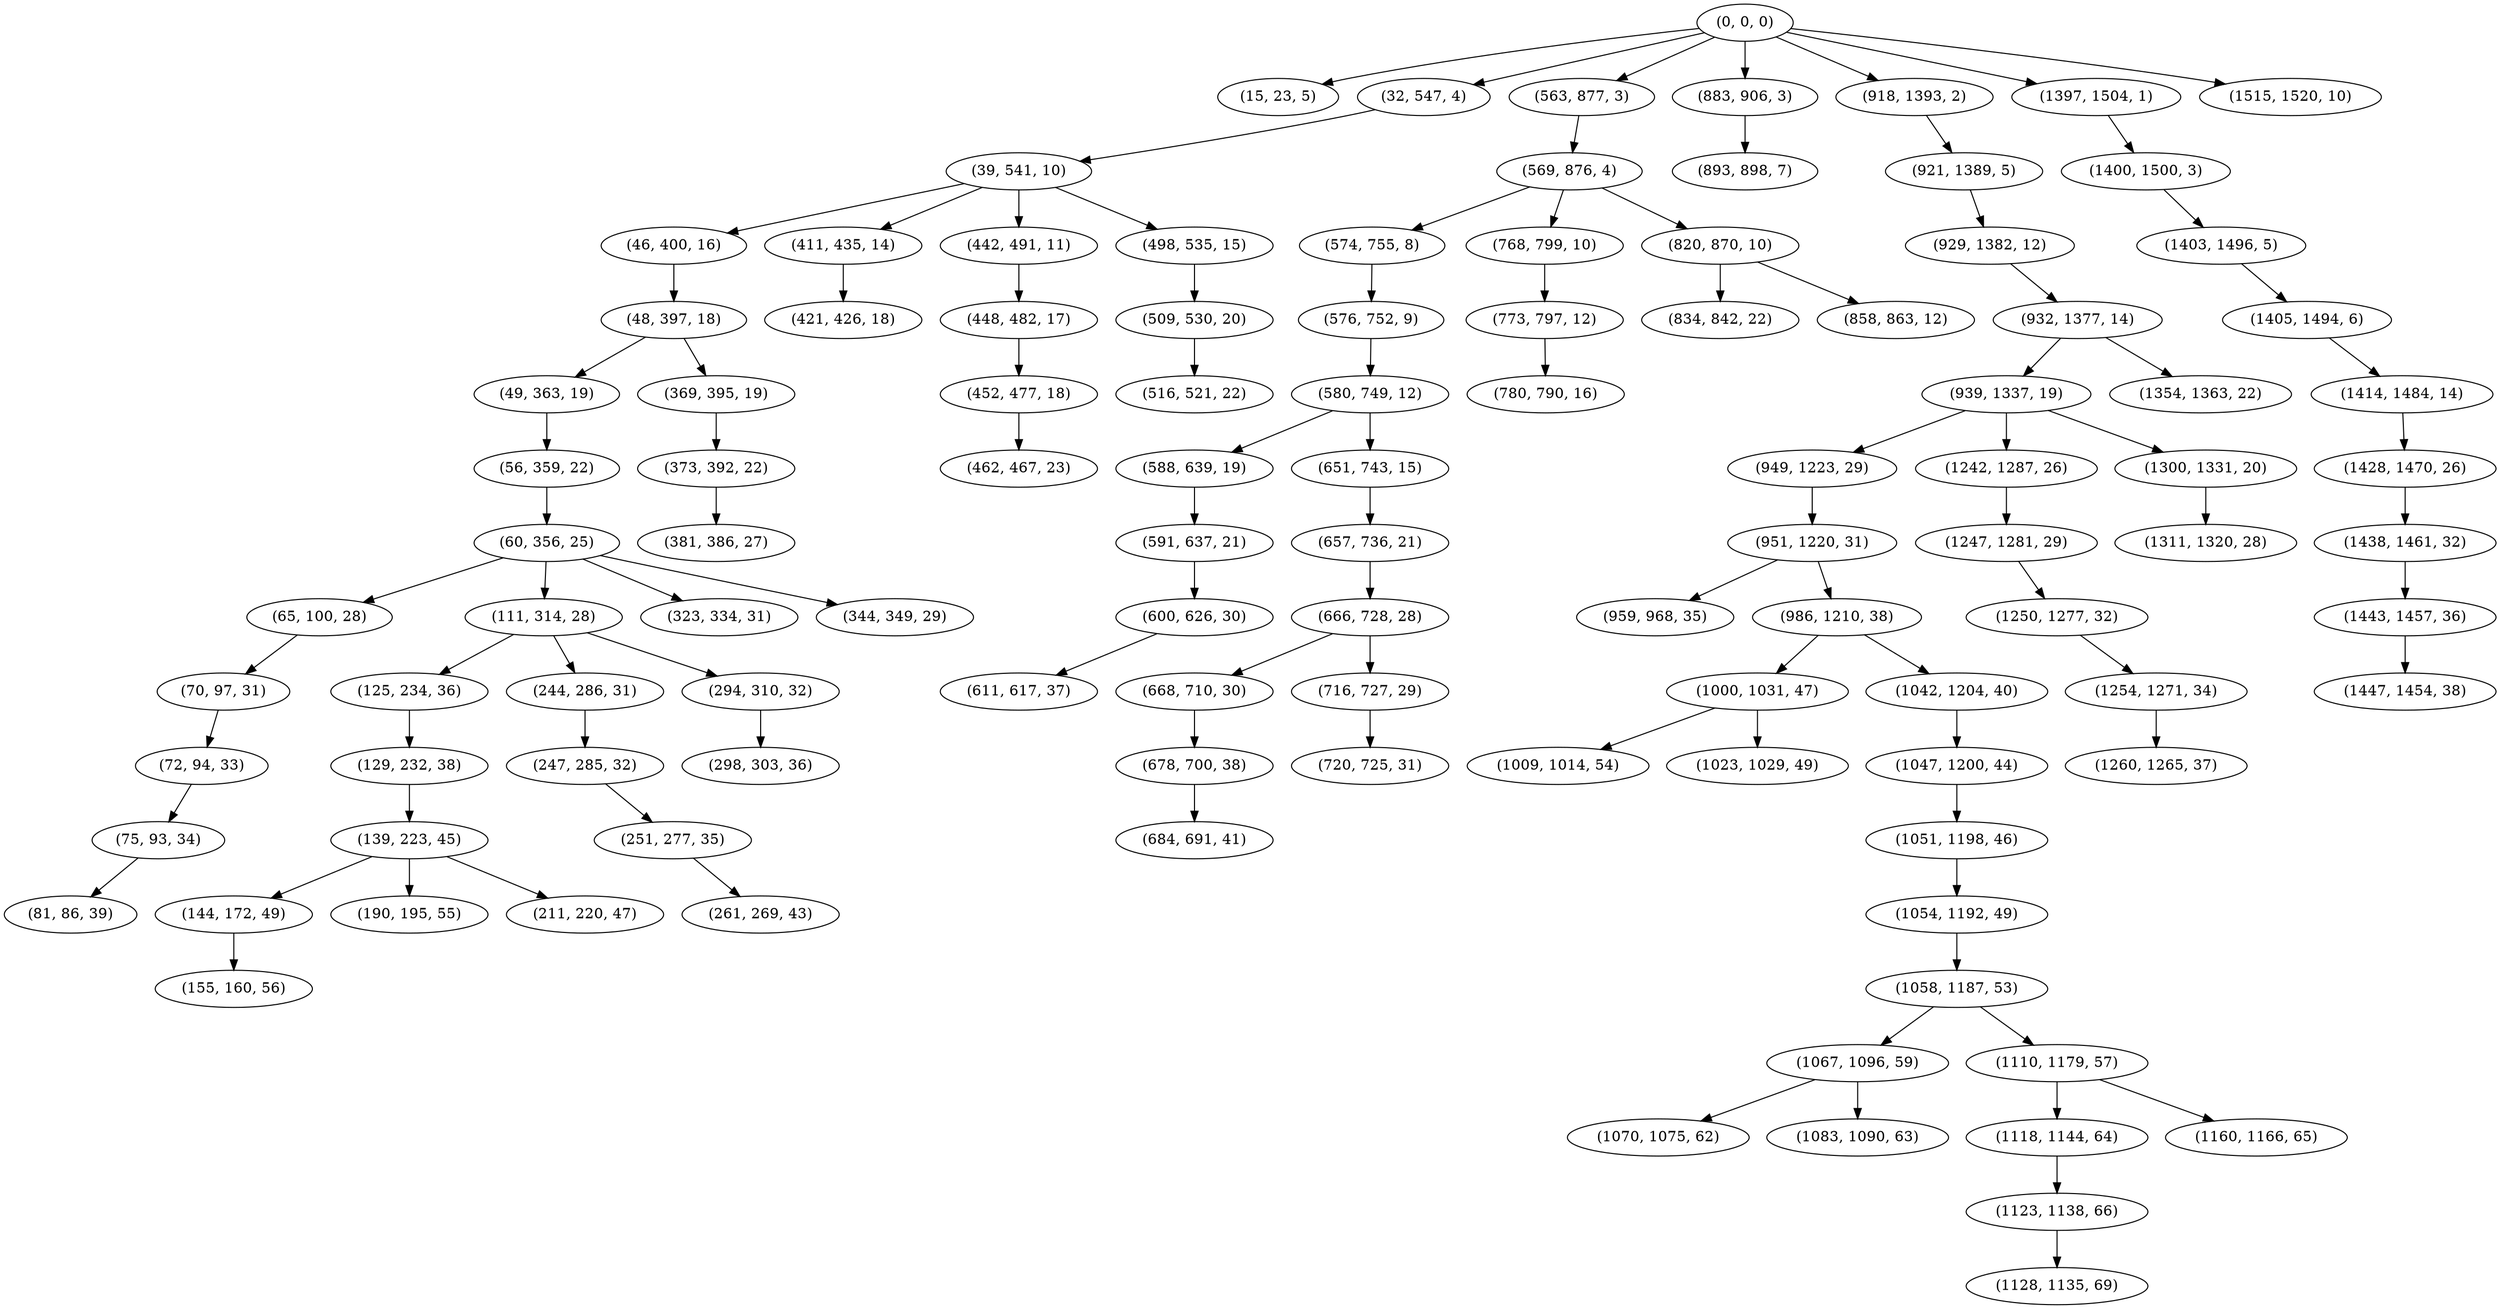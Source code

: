 digraph tree {
    "(0, 0, 0)";
    "(15, 23, 5)";
    "(32, 547, 4)";
    "(39, 541, 10)";
    "(46, 400, 16)";
    "(48, 397, 18)";
    "(49, 363, 19)";
    "(56, 359, 22)";
    "(60, 356, 25)";
    "(65, 100, 28)";
    "(70, 97, 31)";
    "(72, 94, 33)";
    "(75, 93, 34)";
    "(81, 86, 39)";
    "(111, 314, 28)";
    "(125, 234, 36)";
    "(129, 232, 38)";
    "(139, 223, 45)";
    "(144, 172, 49)";
    "(155, 160, 56)";
    "(190, 195, 55)";
    "(211, 220, 47)";
    "(244, 286, 31)";
    "(247, 285, 32)";
    "(251, 277, 35)";
    "(261, 269, 43)";
    "(294, 310, 32)";
    "(298, 303, 36)";
    "(323, 334, 31)";
    "(344, 349, 29)";
    "(369, 395, 19)";
    "(373, 392, 22)";
    "(381, 386, 27)";
    "(411, 435, 14)";
    "(421, 426, 18)";
    "(442, 491, 11)";
    "(448, 482, 17)";
    "(452, 477, 18)";
    "(462, 467, 23)";
    "(498, 535, 15)";
    "(509, 530, 20)";
    "(516, 521, 22)";
    "(563, 877, 3)";
    "(569, 876, 4)";
    "(574, 755, 8)";
    "(576, 752, 9)";
    "(580, 749, 12)";
    "(588, 639, 19)";
    "(591, 637, 21)";
    "(600, 626, 30)";
    "(611, 617, 37)";
    "(651, 743, 15)";
    "(657, 736, 21)";
    "(666, 728, 28)";
    "(668, 710, 30)";
    "(678, 700, 38)";
    "(684, 691, 41)";
    "(716, 727, 29)";
    "(720, 725, 31)";
    "(768, 799, 10)";
    "(773, 797, 12)";
    "(780, 790, 16)";
    "(820, 870, 10)";
    "(834, 842, 22)";
    "(858, 863, 12)";
    "(883, 906, 3)";
    "(893, 898, 7)";
    "(918, 1393, 2)";
    "(921, 1389, 5)";
    "(929, 1382, 12)";
    "(932, 1377, 14)";
    "(939, 1337, 19)";
    "(949, 1223, 29)";
    "(951, 1220, 31)";
    "(959, 968, 35)";
    "(986, 1210, 38)";
    "(1000, 1031, 47)";
    "(1009, 1014, 54)";
    "(1023, 1029, 49)";
    "(1042, 1204, 40)";
    "(1047, 1200, 44)";
    "(1051, 1198, 46)";
    "(1054, 1192, 49)";
    "(1058, 1187, 53)";
    "(1067, 1096, 59)";
    "(1070, 1075, 62)";
    "(1083, 1090, 63)";
    "(1110, 1179, 57)";
    "(1118, 1144, 64)";
    "(1123, 1138, 66)";
    "(1128, 1135, 69)";
    "(1160, 1166, 65)";
    "(1242, 1287, 26)";
    "(1247, 1281, 29)";
    "(1250, 1277, 32)";
    "(1254, 1271, 34)";
    "(1260, 1265, 37)";
    "(1300, 1331, 20)";
    "(1311, 1320, 28)";
    "(1354, 1363, 22)";
    "(1397, 1504, 1)";
    "(1400, 1500, 3)";
    "(1403, 1496, 5)";
    "(1405, 1494, 6)";
    "(1414, 1484, 14)";
    "(1428, 1470, 26)";
    "(1438, 1461, 32)";
    "(1443, 1457, 36)";
    "(1447, 1454, 38)";
    "(1515, 1520, 10)";
    "(0, 0, 0)" -> "(15, 23, 5)";
    "(0, 0, 0)" -> "(32, 547, 4)";
    "(0, 0, 0)" -> "(563, 877, 3)";
    "(0, 0, 0)" -> "(883, 906, 3)";
    "(0, 0, 0)" -> "(918, 1393, 2)";
    "(0, 0, 0)" -> "(1397, 1504, 1)";
    "(0, 0, 0)" -> "(1515, 1520, 10)";
    "(32, 547, 4)" -> "(39, 541, 10)";
    "(39, 541, 10)" -> "(46, 400, 16)";
    "(39, 541, 10)" -> "(411, 435, 14)";
    "(39, 541, 10)" -> "(442, 491, 11)";
    "(39, 541, 10)" -> "(498, 535, 15)";
    "(46, 400, 16)" -> "(48, 397, 18)";
    "(48, 397, 18)" -> "(49, 363, 19)";
    "(48, 397, 18)" -> "(369, 395, 19)";
    "(49, 363, 19)" -> "(56, 359, 22)";
    "(56, 359, 22)" -> "(60, 356, 25)";
    "(60, 356, 25)" -> "(65, 100, 28)";
    "(60, 356, 25)" -> "(111, 314, 28)";
    "(60, 356, 25)" -> "(323, 334, 31)";
    "(60, 356, 25)" -> "(344, 349, 29)";
    "(65, 100, 28)" -> "(70, 97, 31)";
    "(70, 97, 31)" -> "(72, 94, 33)";
    "(72, 94, 33)" -> "(75, 93, 34)";
    "(75, 93, 34)" -> "(81, 86, 39)";
    "(111, 314, 28)" -> "(125, 234, 36)";
    "(111, 314, 28)" -> "(244, 286, 31)";
    "(111, 314, 28)" -> "(294, 310, 32)";
    "(125, 234, 36)" -> "(129, 232, 38)";
    "(129, 232, 38)" -> "(139, 223, 45)";
    "(139, 223, 45)" -> "(144, 172, 49)";
    "(139, 223, 45)" -> "(190, 195, 55)";
    "(139, 223, 45)" -> "(211, 220, 47)";
    "(144, 172, 49)" -> "(155, 160, 56)";
    "(244, 286, 31)" -> "(247, 285, 32)";
    "(247, 285, 32)" -> "(251, 277, 35)";
    "(251, 277, 35)" -> "(261, 269, 43)";
    "(294, 310, 32)" -> "(298, 303, 36)";
    "(369, 395, 19)" -> "(373, 392, 22)";
    "(373, 392, 22)" -> "(381, 386, 27)";
    "(411, 435, 14)" -> "(421, 426, 18)";
    "(442, 491, 11)" -> "(448, 482, 17)";
    "(448, 482, 17)" -> "(452, 477, 18)";
    "(452, 477, 18)" -> "(462, 467, 23)";
    "(498, 535, 15)" -> "(509, 530, 20)";
    "(509, 530, 20)" -> "(516, 521, 22)";
    "(563, 877, 3)" -> "(569, 876, 4)";
    "(569, 876, 4)" -> "(574, 755, 8)";
    "(569, 876, 4)" -> "(768, 799, 10)";
    "(569, 876, 4)" -> "(820, 870, 10)";
    "(574, 755, 8)" -> "(576, 752, 9)";
    "(576, 752, 9)" -> "(580, 749, 12)";
    "(580, 749, 12)" -> "(588, 639, 19)";
    "(580, 749, 12)" -> "(651, 743, 15)";
    "(588, 639, 19)" -> "(591, 637, 21)";
    "(591, 637, 21)" -> "(600, 626, 30)";
    "(600, 626, 30)" -> "(611, 617, 37)";
    "(651, 743, 15)" -> "(657, 736, 21)";
    "(657, 736, 21)" -> "(666, 728, 28)";
    "(666, 728, 28)" -> "(668, 710, 30)";
    "(666, 728, 28)" -> "(716, 727, 29)";
    "(668, 710, 30)" -> "(678, 700, 38)";
    "(678, 700, 38)" -> "(684, 691, 41)";
    "(716, 727, 29)" -> "(720, 725, 31)";
    "(768, 799, 10)" -> "(773, 797, 12)";
    "(773, 797, 12)" -> "(780, 790, 16)";
    "(820, 870, 10)" -> "(834, 842, 22)";
    "(820, 870, 10)" -> "(858, 863, 12)";
    "(883, 906, 3)" -> "(893, 898, 7)";
    "(918, 1393, 2)" -> "(921, 1389, 5)";
    "(921, 1389, 5)" -> "(929, 1382, 12)";
    "(929, 1382, 12)" -> "(932, 1377, 14)";
    "(932, 1377, 14)" -> "(939, 1337, 19)";
    "(932, 1377, 14)" -> "(1354, 1363, 22)";
    "(939, 1337, 19)" -> "(949, 1223, 29)";
    "(939, 1337, 19)" -> "(1242, 1287, 26)";
    "(939, 1337, 19)" -> "(1300, 1331, 20)";
    "(949, 1223, 29)" -> "(951, 1220, 31)";
    "(951, 1220, 31)" -> "(959, 968, 35)";
    "(951, 1220, 31)" -> "(986, 1210, 38)";
    "(986, 1210, 38)" -> "(1000, 1031, 47)";
    "(986, 1210, 38)" -> "(1042, 1204, 40)";
    "(1000, 1031, 47)" -> "(1009, 1014, 54)";
    "(1000, 1031, 47)" -> "(1023, 1029, 49)";
    "(1042, 1204, 40)" -> "(1047, 1200, 44)";
    "(1047, 1200, 44)" -> "(1051, 1198, 46)";
    "(1051, 1198, 46)" -> "(1054, 1192, 49)";
    "(1054, 1192, 49)" -> "(1058, 1187, 53)";
    "(1058, 1187, 53)" -> "(1067, 1096, 59)";
    "(1058, 1187, 53)" -> "(1110, 1179, 57)";
    "(1067, 1096, 59)" -> "(1070, 1075, 62)";
    "(1067, 1096, 59)" -> "(1083, 1090, 63)";
    "(1110, 1179, 57)" -> "(1118, 1144, 64)";
    "(1110, 1179, 57)" -> "(1160, 1166, 65)";
    "(1118, 1144, 64)" -> "(1123, 1138, 66)";
    "(1123, 1138, 66)" -> "(1128, 1135, 69)";
    "(1242, 1287, 26)" -> "(1247, 1281, 29)";
    "(1247, 1281, 29)" -> "(1250, 1277, 32)";
    "(1250, 1277, 32)" -> "(1254, 1271, 34)";
    "(1254, 1271, 34)" -> "(1260, 1265, 37)";
    "(1300, 1331, 20)" -> "(1311, 1320, 28)";
    "(1397, 1504, 1)" -> "(1400, 1500, 3)";
    "(1400, 1500, 3)" -> "(1403, 1496, 5)";
    "(1403, 1496, 5)" -> "(1405, 1494, 6)";
    "(1405, 1494, 6)" -> "(1414, 1484, 14)";
    "(1414, 1484, 14)" -> "(1428, 1470, 26)";
    "(1428, 1470, 26)" -> "(1438, 1461, 32)";
    "(1438, 1461, 32)" -> "(1443, 1457, 36)";
    "(1443, 1457, 36)" -> "(1447, 1454, 38)";
}
